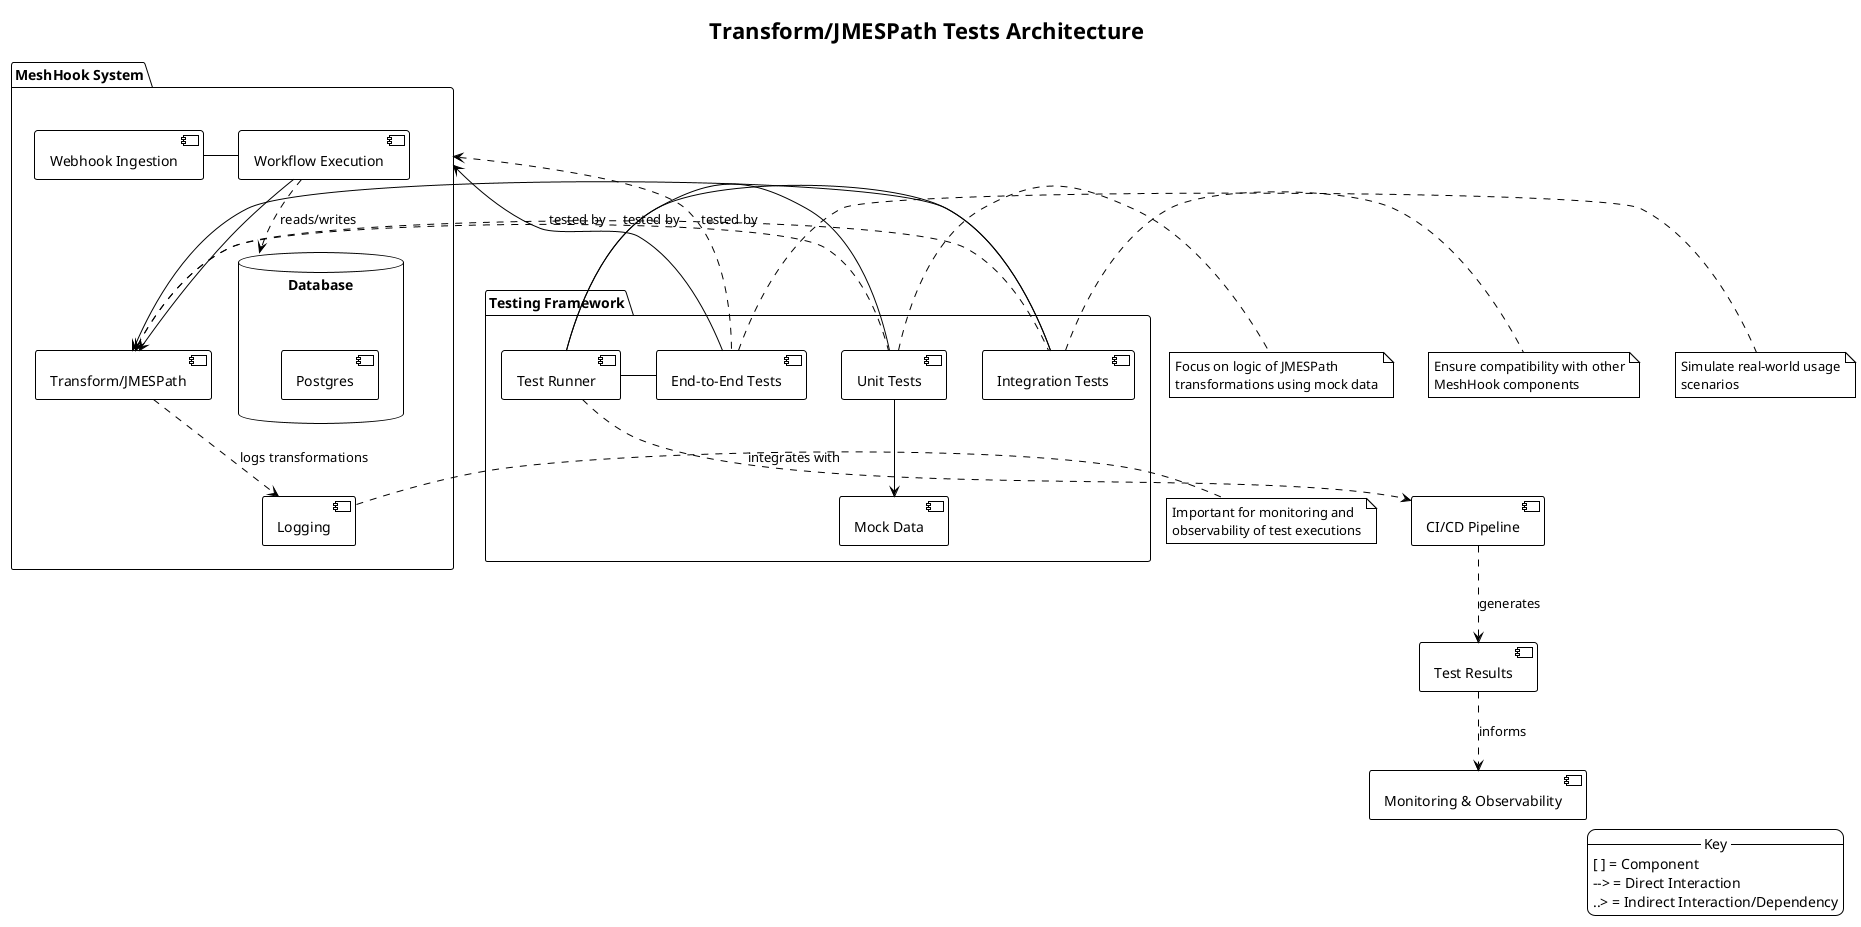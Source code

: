 @startuml
!theme plain

title Transform/JMESPath Tests Architecture

package "MeshHook System" {
    [Webhook Ingestion] - [Workflow Execution]
    [Workflow Execution] --> [Transform/JMESPath]
    [Transform/JMESPath] ..> [Logging] : logs transformations
    [Workflow Execution] ..> [Database] : reads/writes
    database "Database" {
        [Postgres]
    }
}

package "Testing Framework" {
    [Test Runner] - [Unit Tests]
    [Test Runner] - [Integration Tests]
    [Test Runner] - [End-to-End Tests]
    [Unit Tests] --> [Mock Data]
    [Integration Tests] --> [Transform/JMESPath]
    [End-to-End Tests] --> [MeshHook System]
}

[Transform/JMESPath] <.. [Unit Tests] : tested by
[Transform/JMESPath] <.. [Integration Tests] : tested by
[MeshHook System] <.. [End-to-End Tests] : tested by

note right of [Unit Tests]
  Focus on logic of JMESPath
  transformations using mock data
end note

note right of [Integration Tests]
  Ensure compatibility with other
  MeshHook components
end note

note right of [End-to-End Tests]
  Simulate real-world usage
  scenarios
end note

note right of [Logging]
  Important for monitoring and
  observability of test executions
end note

[Test Runner] ..> [CI/CD Pipeline] : integrates with
[CI/CD Pipeline] ..> [Test Results] : generates
[Test Results] ..> [Monitoring & Observability] : informs

legend right
  -- Key --
  [ ] = Component
  --> = Direct Interaction
  ..> = Indirect Interaction/Dependency
endlegend

@enduml